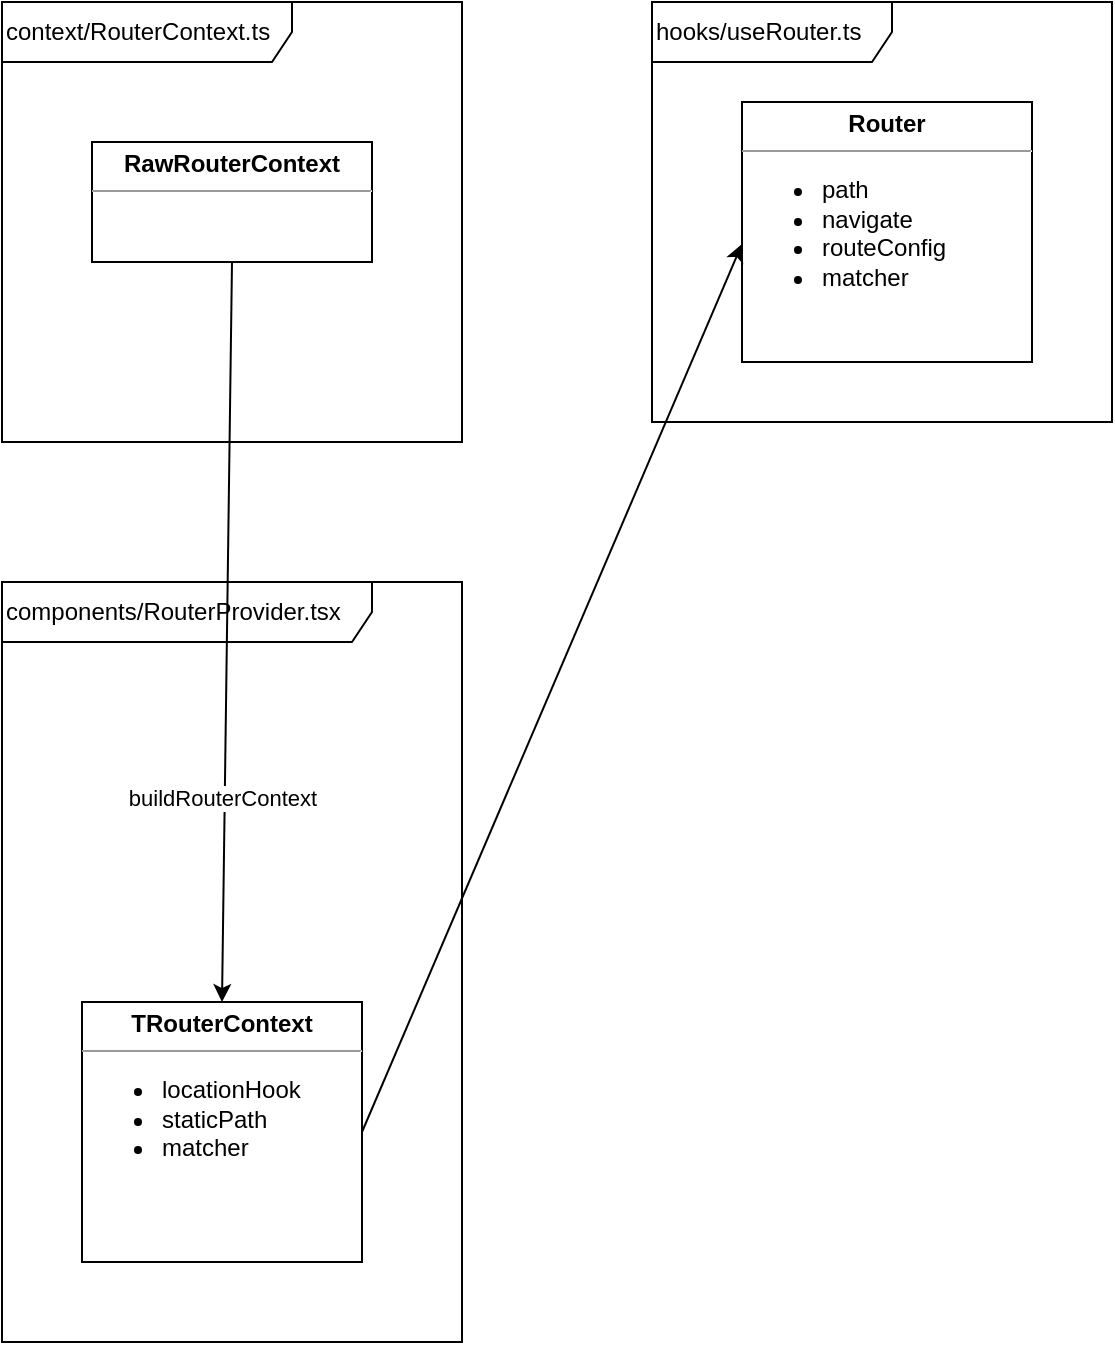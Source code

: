 <mxfile version="14.2.4" type="embed">
    <diagram id="_YIK-AuZUHdV7MpziC5e" name="Router">
        <mxGraphModel dx="480" dy="687" grid="1" gridSize="10" guides="1" tooltips="1" connect="1" arrows="1" fold="1" page="1" pageScale="1" pageWidth="850" pageHeight="1100" math="0" shadow="0">
            <root>
                <mxCell id="0"/>
                <mxCell id="1" parent="0"/>
                <mxCell id="10" value="context/RouterContext.ts" style="shape=umlFrame;whiteSpace=wrap;html=1;labelBackgroundColor=none;align=left;width=145;height=30;" parent="1" vertex="1">
                    <mxGeometry x="55" y="40" width="230" height="220" as="geometry"/>
                </mxCell>
                <mxCell id="2" value="components/RouterProvider.tsx" style="shape=umlFrame;whiteSpace=wrap;html=1;labelBackgroundColor=none;align=left;width=185;height=30;" parent="1" vertex="1">
                    <mxGeometry x="55" y="330" width="230" height="380" as="geometry"/>
                </mxCell>
                <mxCell id="3" value="&lt;p style=&quot;margin: 0px ; margin-top: 4px ; text-align: center&quot;&gt;&lt;b&gt;RawRouterContext&lt;/b&gt;&lt;/p&gt;&lt;hr size=&quot;1&quot;&gt;&lt;div style=&quot;height: 2px&quot;&gt;&lt;br&gt;&lt;/div&gt;" style="verticalAlign=top;align=left;overflow=fill;fontSize=12;fontFamily=Helvetica;html=1;spacing=11;labelBorderColor=none;labelBackgroundColor=none;spacingLeft=144;" parent="1" vertex="1">
                    <mxGeometry x="100" y="110" width="140" height="60" as="geometry"/>
                </mxCell>
                <mxCell id="4" value="&lt;p style=&quot;margin: 0px ; margin-top: 4px ; text-align: center&quot;&gt;&lt;b&gt;TRouterContext&lt;/b&gt;&lt;/p&gt;&lt;hr size=&quot;1&quot;&gt;&lt;div style=&quot;height: 2px&quot;&gt;&lt;ul&gt;&lt;li&gt;locationHook&lt;/li&gt;&lt;li&gt;staticPath&lt;/li&gt;&lt;li&gt;matcher&lt;/li&gt;&lt;/ul&gt;&lt;/div&gt;" style="verticalAlign=top;align=left;overflow=fill;fontSize=12;fontFamily=Helvetica;html=1;spacing=11;labelBorderColor=none;labelBackgroundColor=none;spacingLeft=144;" parent="1" vertex="1">
                    <mxGeometry x="95" y="540" width="140" height="130" as="geometry"/>
                </mxCell>
                <mxCell id="5" value="buildRouterContext" style="endArrow=classic;html=1;exitX=0.5;exitY=1;exitDx=0;exitDy=0;entryX=0.5;entryY=0;entryDx=0;entryDy=0;" parent="1" source="3" target="4" edge="1">
                    <mxGeometry x="0.449" y="-1" relative="1" as="geometry">
                        <mxPoint x="450" y="860" as="sourcePoint"/>
                        <mxPoint x="610" y="860" as="targetPoint"/>
                        <mxPoint as="offset"/>
                    </mxGeometry>
                </mxCell>
                <mxCell id="7" value="hooks/useRouter.ts" style="shape=umlFrame;whiteSpace=wrap;html=1;labelBackgroundColor=none;align=left;width=120;height=30;" parent="1" vertex="1">
                    <mxGeometry x="380" y="40" width="230" height="210" as="geometry"/>
                </mxCell>
                <mxCell id="8" value="&lt;p style=&quot;margin: 0px ; margin-top: 4px ; text-align: center&quot;&gt;&lt;b&gt;Router&lt;/b&gt;&lt;/p&gt;&lt;hr size=&quot;1&quot;&gt;&lt;div style=&quot;height: 2px&quot;&gt;&lt;ul&gt;&lt;li&gt;path&lt;/li&gt;&lt;li&gt;navigate&lt;/li&gt;&lt;li&gt;routeConfig&lt;/li&gt;&lt;li&gt;matcher&lt;/li&gt;&lt;/ul&gt;&lt;/div&gt;" style="verticalAlign=top;align=left;overflow=fill;fontSize=12;fontFamily=Helvetica;html=1;spacing=11;labelBorderColor=none;labelBackgroundColor=none;spacingLeft=144;" parent="1" vertex="1">
                    <mxGeometry x="425" y="90" width="145" height="130" as="geometry"/>
                </mxCell>
                <mxCell id="9" value="" style="endArrow=classic;html=1;exitX=1;exitY=0.5;exitDx=0;exitDy=0;entryX=0;entryY=0.546;entryDx=0;entryDy=0;entryPerimeter=0;" parent="1" source="4" target="8" edge="1">
                    <mxGeometry width="50" height="50" relative="1" as="geometry">
                        <mxPoint x="435" y="565" as="sourcePoint"/>
                        <mxPoint x="485" y="515" as="targetPoint"/>
                    </mxGeometry>
                </mxCell>
            </root>
        </mxGraphModel>
    </diagram>
</mxfile>